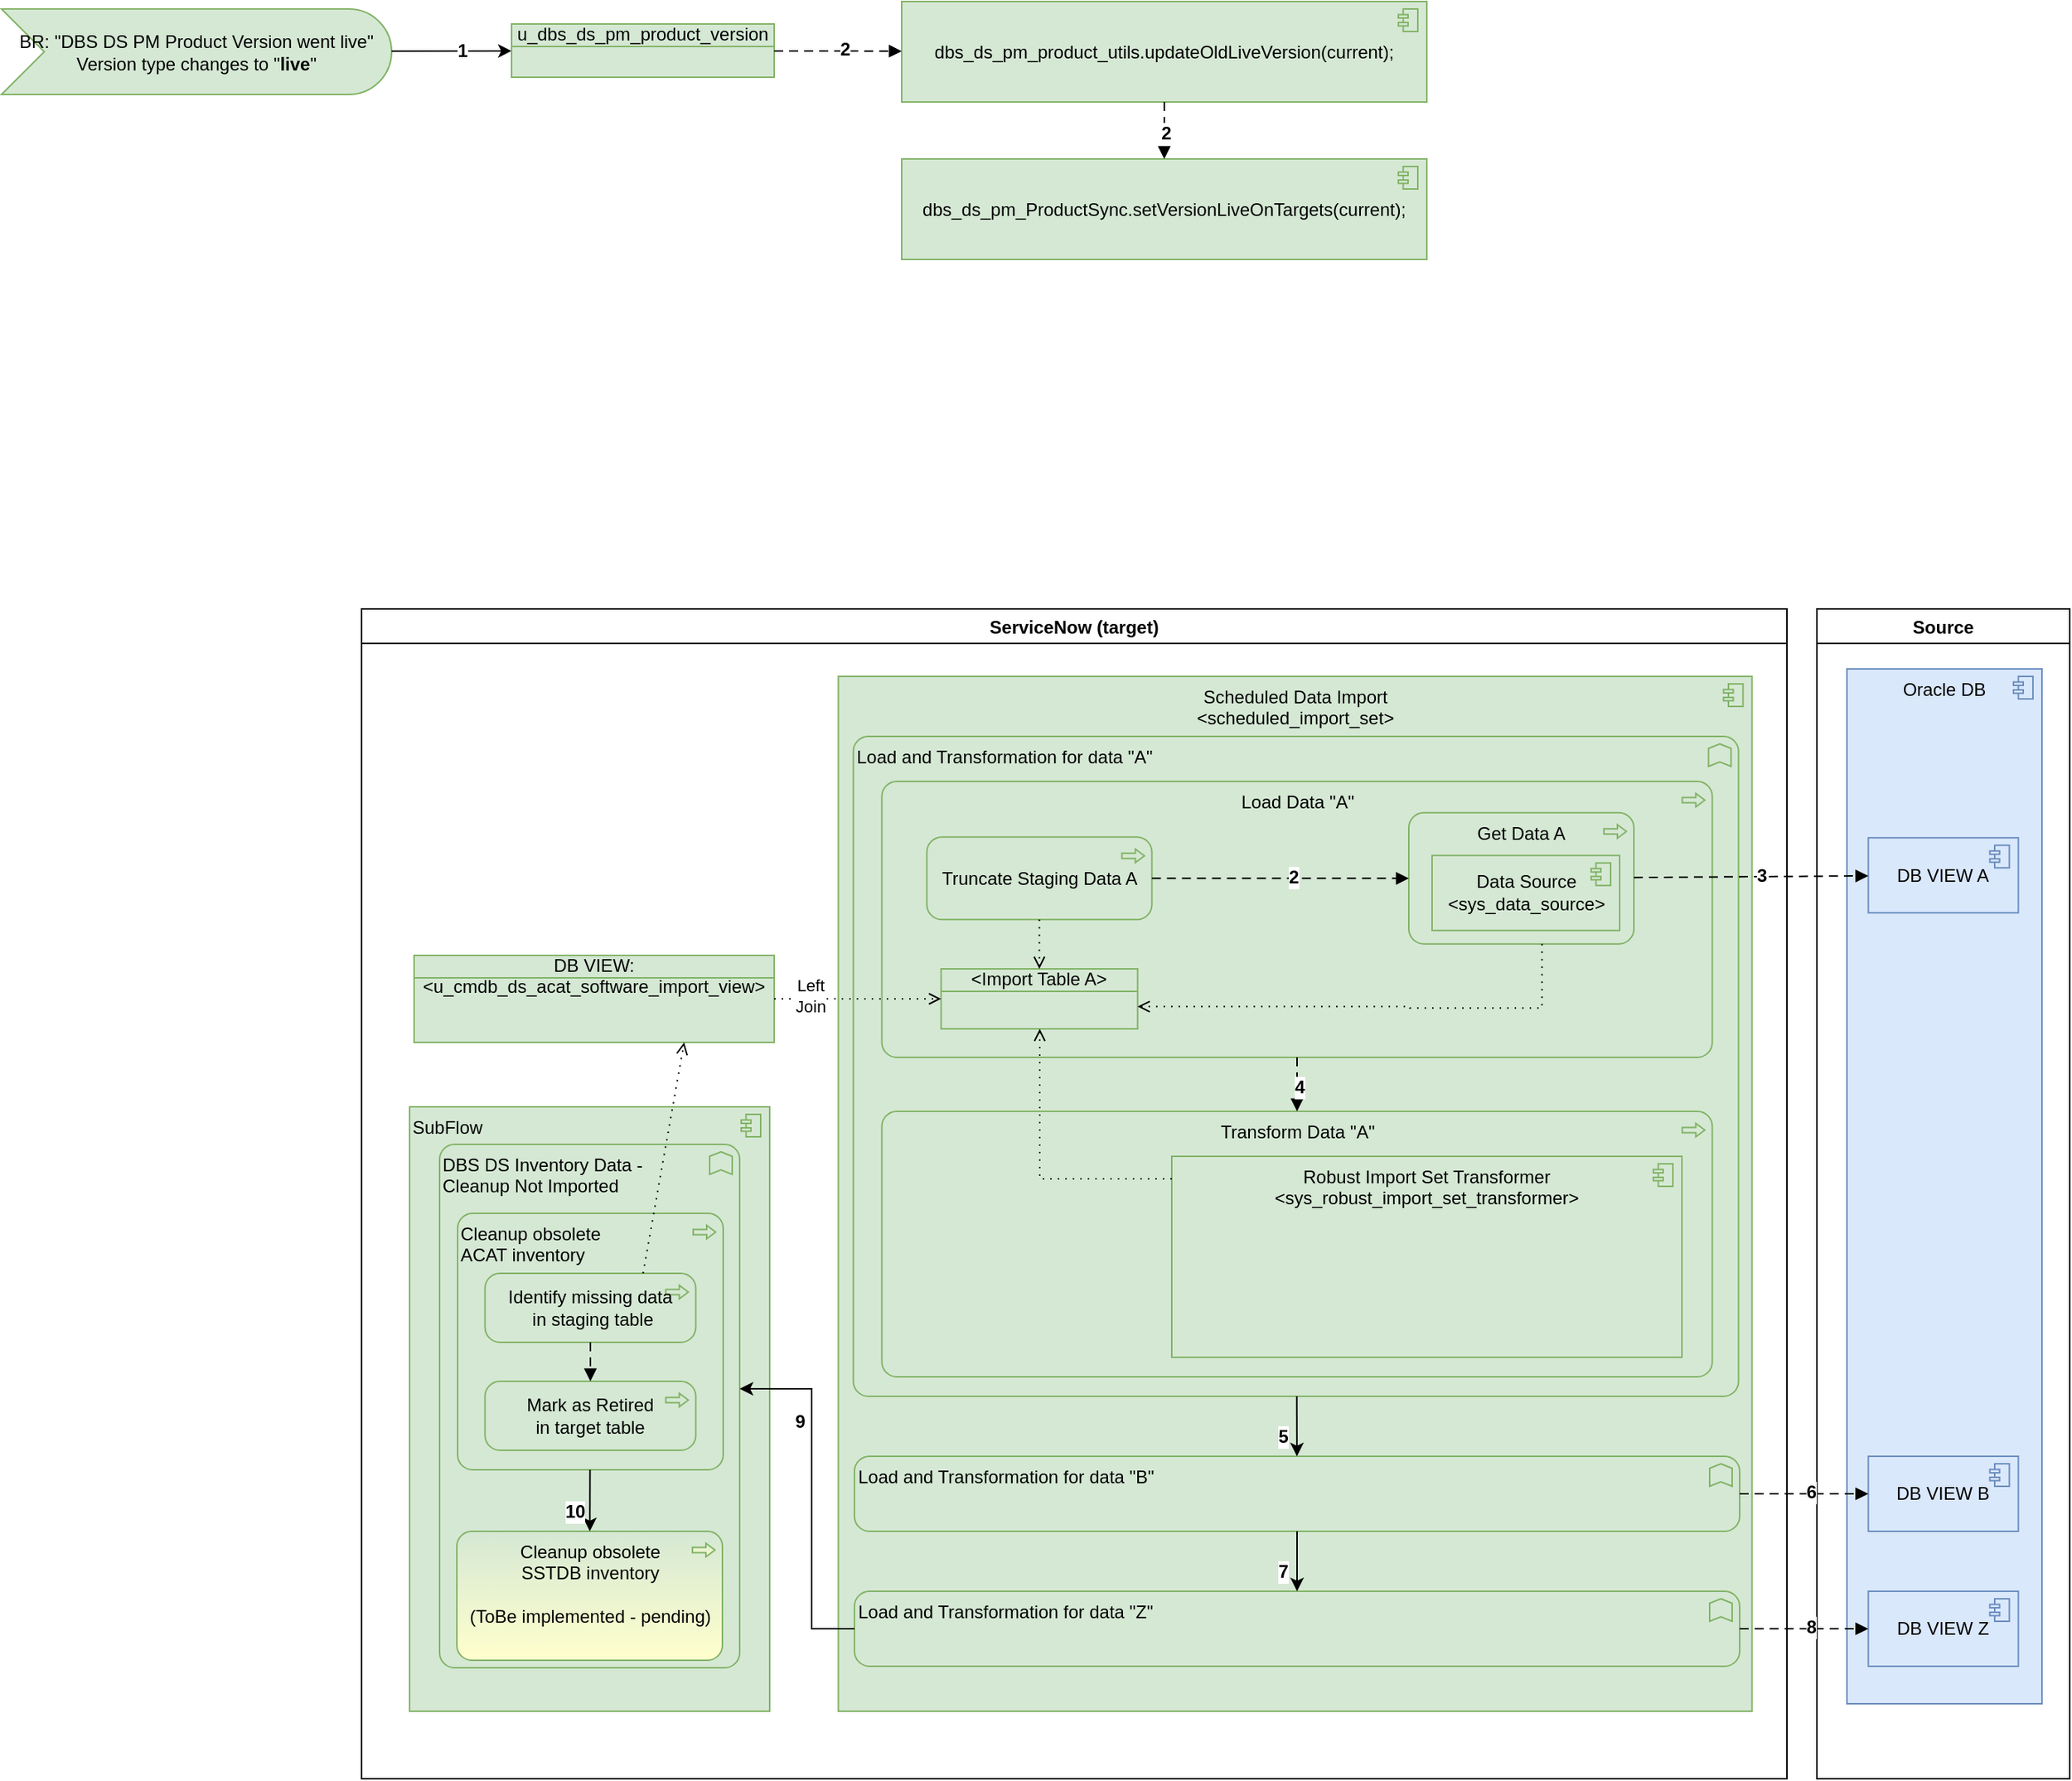 <mxfile version="22.1.7" type="github">
  <diagram name="Page-1" id="jKb18ju2QpwEmjpjgpJ_">
    <mxGraphModel dx="2125" dy="2032" grid="1" gridSize="10" guides="1" tooltips="1" connect="1" arrows="1" fold="1" page="1" pageScale="1" pageWidth="1169" pageHeight="827" math="0" shadow="0">
      <root>
        <mxCell id="0" />
        <mxCell id="1" parent="0" />
        <mxCell id="rB3nnP-iTHuCGY8ewRmM-1" value="ServiceNow (target)" style="swimlane;" vertex="1" parent="1">
          <mxGeometry x="300" y="-370" width="950" height="780" as="geometry" />
        </mxCell>
        <mxCell id="rB3nnP-iTHuCGY8ewRmM-2" value="Scheduled Data Import&lt;br&gt;&amp;lt;scheduled_import_set&amp;gt;" style="html=1;outlineConnect=0;whiteSpace=wrap;fillColor=#d5e8d4;shape=mxgraph.archimate3.application;appType=comp;archiType=square;strokeColor=#82b366;verticalAlign=top;" vertex="1" parent="rB3nnP-iTHuCGY8ewRmM-1">
          <mxGeometry x="317.75" y="45" width="609" height="690" as="geometry" />
        </mxCell>
        <mxCell id="rB3nnP-iTHuCGY8ewRmM-3" value="Load and Transformation for data &quot;A&quot;" style="html=1;outlineConnect=0;whiteSpace=wrap;fillColor=#d5e8d4;shape=mxgraph.archimate3.application;appType=func;archiType=rounded;strokeColor=#82b366;verticalAlign=top;align=left;" vertex="1" parent="rB3nnP-iTHuCGY8ewRmM-1">
          <mxGeometry x="327.75" y="85" width="590" height="440" as="geometry" />
        </mxCell>
        <mxCell id="rB3nnP-iTHuCGY8ewRmM-5" value="Load Data &quot;A&quot;" style="html=1;outlineConnect=0;whiteSpace=wrap;fillColor=#d5e8d4;shape=mxgraph.archimate3.application;appType=proc;archiType=rounded;strokeColor=#82b366;verticalAlign=top;" vertex="1" parent="rB3nnP-iTHuCGY8ewRmM-1">
          <mxGeometry x="346.75" y="115" width="553.5" height="184" as="geometry" />
        </mxCell>
        <mxCell id="rB3nnP-iTHuCGY8ewRmM-6" value="Truncate Staging Data A" style="html=1;outlineConnect=0;whiteSpace=wrap;fillColor=#d5e8d4;shape=mxgraph.archimate3.application;appType=proc;archiType=rounded;strokeColor=#82b366;verticalAlign=middle;" vertex="1" parent="rB3nnP-iTHuCGY8ewRmM-1">
          <mxGeometry x="376.75" y="152.13" width="150" height="55" as="geometry" />
        </mxCell>
        <mxCell id="rB3nnP-iTHuCGY8ewRmM-7" value="Get Data A" style="html=1;outlineConnect=0;whiteSpace=wrap;fillColor=#d5e8d4;shape=mxgraph.archimate3.application;appType=proc;archiType=rounded;strokeColor=#82b366;verticalAlign=top;" vertex="1" parent="rB3nnP-iTHuCGY8ewRmM-1">
          <mxGeometry x="698" y="135.88" width="150" height="87.5" as="geometry" />
        </mxCell>
        <mxCell id="rB3nnP-iTHuCGY8ewRmM-8" value="Data Source &lt;br&gt;&amp;lt;sys_data_source&amp;gt;" style="html=1;outlineConnect=0;whiteSpace=wrap;fillColor=#d5e8d4;shape=mxgraph.archimate3.application;appType=comp;archiType=square;strokeColor=#82b366;verticalAlign=middle;" vertex="1" parent="rB3nnP-iTHuCGY8ewRmM-1">
          <mxGeometry x="713.5" y="164.38" width="125" height="50" as="geometry" />
        </mxCell>
        <mxCell id="rB3nnP-iTHuCGY8ewRmM-11" value="" style="html=1;endArrow=block;dashed=1;elbow=vertical;endFill=1;dashPattern=6 4;rounded=0;fontSize=12;" edge="1" parent="rB3nnP-iTHuCGY8ewRmM-1" source="rB3nnP-iTHuCGY8ewRmM-6" target="rB3nnP-iTHuCGY8ewRmM-7">
          <mxGeometry width="160" relative="1" as="geometry">
            <mxPoint x="306.75" y="433.13" as="sourcePoint" />
            <mxPoint x="616.75" y="472.686" as="targetPoint" />
          </mxGeometry>
        </mxCell>
        <mxCell id="rB3nnP-iTHuCGY8ewRmM-12" value="&lt;b&gt;2&lt;/b&gt;" style="edgeLabel;html=1;align=center;verticalAlign=middle;resizable=0;points=[];fontSize=12;" vertex="1" connectable="0" parent="rB3nnP-iTHuCGY8ewRmM-11">
          <mxGeometry x="0.091" y="1" relative="1" as="geometry">
            <mxPoint as="offset" />
          </mxGeometry>
        </mxCell>
        <mxCell id="rB3nnP-iTHuCGY8ewRmM-13" value="Transform Data &quot;A&quot;" style="html=1;outlineConnect=0;whiteSpace=wrap;fillColor=#d5e8d4;shape=mxgraph.archimate3.application;appType=proc;archiType=rounded;strokeColor=#82b366;verticalAlign=top;" vertex="1" parent="rB3nnP-iTHuCGY8ewRmM-1">
          <mxGeometry x="346.75" y="335" width="553.5" height="177" as="geometry" />
        </mxCell>
        <mxCell id="rB3nnP-iTHuCGY8ewRmM-14" value="Robust Import Set Transformer &amp;lt;sys_robust_import_set_transformer&amp;gt;" style="html=1;outlineConnect=0;whiteSpace=wrap;fillColor=#d5e8d4;shape=mxgraph.archimate3.application;appType=comp;archiType=square;strokeColor=#82b366;verticalAlign=top;" vertex="1" parent="rB3nnP-iTHuCGY8ewRmM-1">
          <mxGeometry x="540" y="365" width="340" height="134" as="geometry" />
        </mxCell>
        <mxCell id="rB3nnP-iTHuCGY8ewRmM-15" value="" style="html=1;endArrow=block;dashed=1;elbow=vertical;endFill=1;dashPattern=6 4;rounded=0;fontSize=12;" edge="1" parent="rB3nnP-iTHuCGY8ewRmM-1" source="rB3nnP-iTHuCGY8ewRmM-5" target="rB3nnP-iTHuCGY8ewRmM-13">
          <mxGeometry width="160" relative="1" as="geometry">
            <mxPoint x="889" y="220" as="sourcePoint" />
            <mxPoint x="1154" y="220" as="targetPoint" />
          </mxGeometry>
        </mxCell>
        <mxCell id="rB3nnP-iTHuCGY8ewRmM-16" value="&lt;b&gt;4&lt;/b&gt;" style="edgeLabel;html=1;align=center;verticalAlign=middle;resizable=0;points=[];fontSize=12;" vertex="1" connectable="0" parent="rB3nnP-iTHuCGY8ewRmM-15">
          <mxGeometry x="0.091" y="1" relative="1" as="geometry">
            <mxPoint as="offset" />
          </mxGeometry>
        </mxCell>
        <mxCell id="rB3nnP-iTHuCGY8ewRmM-18" value="&amp;lt;Import Table A&amp;gt;" style="html=1;outlineConnect=0;whiteSpace=wrap;fillColor=#d5e8d4;shape=mxgraph.archimate3.businessObject;overflow=fill;strokeColor=#82b366;" vertex="1" parent="rB3nnP-iTHuCGY8ewRmM-1">
          <mxGeometry x="386.25" y="240" width="131" height="40" as="geometry" />
        </mxCell>
        <mxCell id="rB3nnP-iTHuCGY8ewRmM-19" value="" style="edgeStyle=orthogonalEdgeStyle;html=1;endArrow=open;elbow=vertical;endFill=0;dashed=1;dashPattern=1 4;rounded=0;fillColor=#00b9f2;" edge="1" parent="rB3nnP-iTHuCGY8ewRmM-1" source="rB3nnP-iTHuCGY8ewRmM-6" target="rB3nnP-iTHuCGY8ewRmM-18">
          <mxGeometry width="160" relative="1" as="geometry">
            <mxPoint x="494.75" y="1081.13" as="sourcePoint" />
            <mxPoint x="294.75" y="1040.13" as="targetPoint" />
            <Array as="points">
              <mxPoint x="506.75" y="265.13" />
            </Array>
          </mxGeometry>
        </mxCell>
        <mxCell id="rB3nnP-iTHuCGY8ewRmM-20" value="" style="edgeStyle=orthogonalEdgeStyle;html=1;endArrow=open;elbow=vertical;endFill=0;dashed=1;dashPattern=1 4;rounded=0;fillColor=#00b9f2;" edge="1" parent="rB3nnP-iTHuCGY8ewRmM-1" source="rB3nnP-iTHuCGY8ewRmM-7" target="rB3nnP-iTHuCGY8ewRmM-18">
          <mxGeometry width="160" relative="1" as="geometry">
            <mxPoint x="504.75" y="1091.13" as="sourcePoint" />
            <mxPoint x="304.75" y="1050.13" as="targetPoint" />
            <Array as="points">
              <mxPoint x="786.75" y="266.13" />
              <mxPoint x="698.75" y="266.13" />
              <mxPoint x="698.75" y="265.13" />
            </Array>
          </mxGeometry>
        </mxCell>
        <mxCell id="rB3nnP-iTHuCGY8ewRmM-21" value="" style="html=1;endArrow=open;elbow=vertical;endFill=0;dashed=1;dashPattern=1 4;rounded=0;fillColor=#00b9f2;edgeStyle=orthogonalEdgeStyle;" edge="1" parent="rB3nnP-iTHuCGY8ewRmM-1" source="rB3nnP-iTHuCGY8ewRmM-14" target="rB3nnP-iTHuCGY8ewRmM-18">
          <mxGeometry width="160" relative="1" as="geometry">
            <mxPoint x="797" y="233" as="sourcePoint" />
            <mxPoint x="527" y="275" as="targetPoint" />
            <Array as="points">
              <mxPoint x="452" y="380" />
            </Array>
          </mxGeometry>
        </mxCell>
        <mxCell id="rB3nnP-iTHuCGY8ewRmM-22" value="Load and Transformation for data &quot;B&quot;" style="html=1;outlineConnect=0;whiteSpace=wrap;fillColor=#d5e8d4;shape=mxgraph.archimate3.application;appType=func;archiType=rounded;strokeColor=#82b366;verticalAlign=top;align=left;" vertex="1" parent="rB3nnP-iTHuCGY8ewRmM-1">
          <mxGeometry x="328.5" y="565" width="590" height="50" as="geometry" />
        </mxCell>
        <mxCell id="rB3nnP-iTHuCGY8ewRmM-23" value="" style="edgeStyle=none;rounded=0;orthogonalLoop=1;jettySize=auto;html=1;fontSize=6;" edge="1" parent="rB3nnP-iTHuCGY8ewRmM-1" source="rB3nnP-iTHuCGY8ewRmM-3" target="rB3nnP-iTHuCGY8ewRmM-22">
          <mxGeometry relative="1" as="geometry">
            <mxPoint x="301.75" y="189" as="sourcePoint" />
            <mxPoint x="386.75" y="189" as="targetPoint" />
          </mxGeometry>
        </mxCell>
        <mxCell id="rB3nnP-iTHuCGY8ewRmM-24" value="&lt;font style=&quot;font-size: 12px;&quot;&gt;&lt;b&gt;5&lt;/b&gt;&lt;/font&gt;" style="edgeLabel;html=1;align=center;verticalAlign=middle;resizable=0;points=[];fontSize=6;" vertex="1" connectable="0" parent="rB3nnP-iTHuCGY8ewRmM-23">
          <mxGeometry x="0.4" y="-1" relative="1" as="geometry">
            <mxPoint x="-9" y="-1" as="offset" />
          </mxGeometry>
        </mxCell>
        <mxCell id="rB3nnP-iTHuCGY8ewRmM-25" value="SubFlow" style="html=1;outlineConnect=0;whiteSpace=wrap;fillColor=#d5e8d4;shape=mxgraph.archimate3.application;appType=comp;archiType=square;strokeColor=#82b366;verticalAlign=top;align=left;" vertex="1" parent="rB3nnP-iTHuCGY8ewRmM-1">
          <mxGeometry x="32" y="332" width="240" height="403" as="geometry" />
        </mxCell>
        <mxCell id="rB3nnP-iTHuCGY8ewRmM-26" value="DBS DS Inventory Data - &lt;br&gt;Cleanup Not Imported" style="html=1;outlineConnect=0;whiteSpace=wrap;fillColor=#d5e8d4;shape=mxgraph.archimate3.application;appType=func;archiType=rounded;strokeColor=#82b366;verticalAlign=top;align=left;" vertex="1" parent="rB3nnP-iTHuCGY8ewRmM-1">
          <mxGeometry x="52" y="357" width="200" height="349" as="geometry" />
        </mxCell>
        <mxCell id="rB3nnP-iTHuCGY8ewRmM-27" value="DB VIEW: &amp;lt;u_cmdb_ds_acat_software_import_view&amp;gt;" style="html=1;outlineConnect=0;whiteSpace=wrap;fillColor=#d5e8d4;shape=mxgraph.archimate3.businessObject;overflow=fill;strokeColor=#82b366;" vertex="1" parent="rB3nnP-iTHuCGY8ewRmM-1">
          <mxGeometry x="35" y="231" width="240" height="58" as="geometry" />
        </mxCell>
        <mxCell id="rB3nnP-iTHuCGY8ewRmM-29" value="" style="html=1;endArrow=open;elbow=vertical;endFill=0;dashed=1;dashPattern=1 4;rounded=0;fillColor=#00b9f2;" edge="1" parent="rB3nnP-iTHuCGY8ewRmM-1" source="rB3nnP-iTHuCGY8ewRmM-27" target="rB3nnP-iTHuCGY8ewRmM-18">
          <mxGeometry width="160" relative="1" as="geometry">
            <mxPoint x="123.842" y="200" as="sourcePoint" />
            <mxPoint x="177.126" y="247" as="targetPoint" />
          </mxGeometry>
        </mxCell>
        <mxCell id="rB3nnP-iTHuCGY8ewRmM-30" value="Left&lt;br&gt;Join" style="edgeLabel;html=1;align=center;verticalAlign=middle;resizable=0;points=[];" vertex="1" connectable="0" parent="rB3nnP-iTHuCGY8ewRmM-29">
          <mxGeometry x="-0.083" y="2" relative="1" as="geometry">
            <mxPoint x="-27" as="offset" />
          </mxGeometry>
        </mxCell>
        <mxCell id="rB3nnP-iTHuCGY8ewRmM-33" value="Cleanup obsolete&lt;br style=&quot;border-color: var(--border-color);&quot;&gt;&lt;span style=&quot;&quot;&gt;ACAT inventory&lt;/span&gt;" style="html=1;outlineConnect=0;whiteSpace=wrap;fillColor=#d5e8d4;shape=mxgraph.archimate3.application;appType=proc;archiType=rounded;strokeColor=#82b366;verticalAlign=top;align=left;" vertex="1" parent="rB3nnP-iTHuCGY8ewRmM-1">
          <mxGeometry x="64" y="403" width="177" height="171" as="geometry" />
        </mxCell>
        <mxCell id="rB3nnP-iTHuCGY8ewRmM-34" value="Mark as Retired &lt;br&gt;in target table" style="html=1;outlineConnect=0;whiteSpace=wrap;fillColor=#d5e8d4;shape=mxgraph.archimate3.application;appType=proc;archiType=rounded;strokeColor=#82b366;" vertex="1" parent="rB3nnP-iTHuCGY8ewRmM-1">
          <mxGeometry x="82.25" y="515" width="140.5" height="46" as="geometry" />
        </mxCell>
        <mxCell id="rB3nnP-iTHuCGY8ewRmM-35" value="Identify missing data&lt;br&gt;&amp;nbsp;in staging table" style="html=1;outlineConnect=0;whiteSpace=wrap;fillColor=#d5e8d4;shape=mxgraph.archimate3.application;appType=proc;archiType=rounded;strokeColor=#82b366;" vertex="1" parent="rB3nnP-iTHuCGY8ewRmM-1">
          <mxGeometry x="82.25" y="443" width="140.5" height="46" as="geometry" />
        </mxCell>
        <mxCell id="rB3nnP-iTHuCGY8ewRmM-36" value="" style="html=1;endArrow=block;dashed=1;elbow=vertical;endFill=1;dashPattern=6 4;rounded=0;fontSize=12;" edge="1" parent="rB3nnP-iTHuCGY8ewRmM-1" source="rB3nnP-iTHuCGY8ewRmM-35" target="rB3nnP-iTHuCGY8ewRmM-34">
          <mxGeometry width="160" relative="1" as="geometry">
            <mxPoint x="-240.75" y="273" as="sourcePoint" />
            <mxPoint x="-240.75" y="319" as="targetPoint" />
          </mxGeometry>
        </mxCell>
        <mxCell id="rB3nnP-iTHuCGY8ewRmM-37" value="" style="html=1;endArrow=open;elbow=vertical;endFill=0;dashed=1;dashPattern=1 4;rounded=0;fillColor=#00b9f2;exitX=0.75;exitY=0;exitDx=0;exitDy=0;exitPerimeter=0;entryX=0.75;entryY=1;entryDx=0;entryDy=0;entryPerimeter=0;" edge="1" parent="rB3nnP-iTHuCGY8ewRmM-1" source="rB3nnP-iTHuCGY8ewRmM-35" target="rB3nnP-iTHuCGY8ewRmM-27">
          <mxGeometry width="160" relative="1" as="geometry">
            <mxPoint x="222.374" y="960" as="sourcePoint" />
            <mxPoint x="158" y="289" as="targetPoint" />
          </mxGeometry>
        </mxCell>
        <mxCell id="rB3nnP-iTHuCGY8ewRmM-38" value="Cleanup obsolete&lt;br style=&quot;border-color: var(--border-color); text-align: left;&quot;&gt;&lt;span style=&quot;text-align: left;&quot;&gt;SSTDB inventory&lt;/span&gt;&lt;br style=&quot;border-color: var(--border-color); text-align: left;&quot;&gt;&lt;br style=&quot;border-color: var(--border-color); text-align: left;&quot;&gt;&lt;span style=&quot;text-align: left;&quot;&gt;(ToBe implemented - pending)&lt;/span&gt;" style="html=1;outlineConnect=0;whiteSpace=wrap;fillColor=#d5e8d4;shape=mxgraph.archimate3.application;appType=proc;archiType=rounded;strokeColor=#82b366;verticalAlign=top;gradientColor=#FFFFCC;" vertex="1" parent="rB3nnP-iTHuCGY8ewRmM-1">
          <mxGeometry x="63.5" y="615" width="177" height="86" as="geometry" />
        </mxCell>
        <mxCell id="rB3nnP-iTHuCGY8ewRmM-39" value="" style="edgeStyle=none;rounded=0;orthogonalLoop=1;jettySize=auto;html=1;fontSize=6;" edge="1" parent="rB3nnP-iTHuCGY8ewRmM-1" source="rB3nnP-iTHuCGY8ewRmM-33" target="rB3nnP-iTHuCGY8ewRmM-38">
          <mxGeometry relative="1" as="geometry">
            <mxPoint x="225" y="1090" as="sourcePoint" />
            <mxPoint x="225" y="1120" as="targetPoint" />
          </mxGeometry>
        </mxCell>
        <mxCell id="rB3nnP-iTHuCGY8ewRmM-40" value="&lt;font style=&quot;font-size: 12px;&quot;&gt;&lt;b&gt;10&lt;/b&gt;&lt;/font&gt;" style="edgeLabel;html=1;align=center;verticalAlign=middle;resizable=0;points=[];fontSize=6;" vertex="1" connectable="0" parent="rB3nnP-iTHuCGY8ewRmM-39">
          <mxGeometry x="0.4" y="-1" relative="1" as="geometry">
            <mxPoint x="-9" y="-1" as="offset" />
          </mxGeometry>
        </mxCell>
        <mxCell id="rB3nnP-iTHuCGY8ewRmM-41" value="Source" style="swimlane;" vertex="1" parent="1">
          <mxGeometry x="1270" y="-370" width="168.5" height="780" as="geometry" />
        </mxCell>
        <mxCell id="rB3nnP-iTHuCGY8ewRmM-42" value="Oracle DB" style="html=1;outlineConnect=0;whiteSpace=wrap;fillColor=#dae8fc;shape=mxgraph.archimate3.application;appType=comp;archiType=square;strokeColor=#6c8ebf;verticalAlign=top;" vertex="1" parent="rB3nnP-iTHuCGY8ewRmM-41">
          <mxGeometry x="20" y="40" width="130" height="690" as="geometry" />
        </mxCell>
        <mxCell id="rB3nnP-iTHuCGY8ewRmM-43" value="DB VIEW A" style="html=1;outlineConnect=0;whiteSpace=wrap;fillColor=#dae8fc;shape=mxgraph.archimate3.application;appType=comp;archiType=square;strokeColor=#6c8ebf;verticalAlign=middle;" vertex="1" parent="rB3nnP-iTHuCGY8ewRmM-41">
          <mxGeometry x="34.25" y="152.63" width="100" height="50" as="geometry" />
        </mxCell>
        <mxCell id="rB3nnP-iTHuCGY8ewRmM-44" value="DB VIEW B" style="html=1;outlineConnect=0;whiteSpace=wrap;fillColor=#dae8fc;shape=mxgraph.archimate3.application;appType=comp;archiType=square;strokeColor=#6c8ebf;verticalAlign=middle;" vertex="1" parent="rB3nnP-iTHuCGY8ewRmM-41">
          <mxGeometry x="34.25" y="565" width="100" height="50" as="geometry" />
        </mxCell>
        <mxCell id="rB3nnP-iTHuCGY8ewRmM-45" value="DB VIEW Z" style="html=1;outlineConnect=0;whiteSpace=wrap;fillColor=#dae8fc;shape=mxgraph.archimate3.application;appType=comp;archiType=square;strokeColor=#6c8ebf;verticalAlign=middle;" vertex="1" parent="rB3nnP-iTHuCGY8ewRmM-41">
          <mxGeometry x="34.25" y="655" width="100" height="50" as="geometry" />
        </mxCell>
        <mxCell id="rB3nnP-iTHuCGY8ewRmM-46" value="" style="html=1;endArrow=block;dashed=1;elbow=vertical;endFill=1;dashPattern=6 4;rounded=0;fontSize=12;" edge="1" parent="1" source="rB3nnP-iTHuCGY8ewRmM-7" target="rB3nnP-iTHuCGY8ewRmM-43">
          <mxGeometry width="160" relative="1" as="geometry">
            <mxPoint x="1201.25" y="340" as="sourcePoint" />
            <mxPoint x="1271.25" y="270" as="targetPoint" />
          </mxGeometry>
        </mxCell>
        <mxCell id="rB3nnP-iTHuCGY8ewRmM-47" value="&lt;b&gt;3&lt;/b&gt;" style="edgeLabel;html=1;align=center;verticalAlign=middle;resizable=0;points=[];fontSize=12;" vertex="1" connectable="0" parent="rB3nnP-iTHuCGY8ewRmM-46">
          <mxGeometry x="0.091" y="1" relative="1" as="geometry">
            <mxPoint as="offset" />
          </mxGeometry>
        </mxCell>
        <mxCell id="rB3nnP-iTHuCGY8ewRmM-48" value="Load and Transformation for data &quot;Z&quot;" style="html=1;outlineConnect=0;whiteSpace=wrap;fillColor=#d5e8d4;shape=mxgraph.archimate3.application;appType=func;archiType=rounded;strokeColor=#82b366;verticalAlign=top;align=left;" vertex="1" parent="1">
          <mxGeometry x="628.5" y="285" width="590" height="50" as="geometry" />
        </mxCell>
        <mxCell id="rB3nnP-iTHuCGY8ewRmM-49" value="" style="edgeStyle=none;rounded=0;orthogonalLoop=1;jettySize=auto;html=1;fontSize=6;" edge="1" parent="1" source="rB3nnP-iTHuCGY8ewRmM-22" target="rB3nnP-iTHuCGY8ewRmM-48">
          <mxGeometry relative="1" as="geometry">
            <mxPoint x="611.75" y="-171" as="sourcePoint" />
            <mxPoint x="923.5" y="285" as="targetPoint" />
          </mxGeometry>
        </mxCell>
        <mxCell id="rB3nnP-iTHuCGY8ewRmM-50" value="&lt;font style=&quot;font-size: 12px;&quot;&gt;&lt;b&gt;7&lt;/b&gt;&lt;/font&gt;" style="edgeLabel;html=1;align=center;verticalAlign=middle;resizable=0;points=[];fontSize=6;" vertex="1" connectable="0" parent="rB3nnP-iTHuCGY8ewRmM-49">
          <mxGeometry x="0.4" y="-1" relative="1" as="geometry">
            <mxPoint x="-9" y="-1" as="offset" />
          </mxGeometry>
        </mxCell>
        <mxCell id="rB3nnP-iTHuCGY8ewRmM-51" value="" style="html=1;endArrow=block;dashed=1;elbow=vertical;endFill=1;dashPattern=6 4;rounded=0;fontSize=12;" edge="1" parent="1" source="rB3nnP-iTHuCGY8ewRmM-22" target="rB3nnP-iTHuCGY8ewRmM-44">
          <mxGeometry width="160" relative="1" as="geometry">
            <mxPoint x="1158" y="-181" as="sourcePoint" />
            <mxPoint x="1314" y="-182" as="targetPoint" />
          </mxGeometry>
        </mxCell>
        <mxCell id="rB3nnP-iTHuCGY8ewRmM-52" value="&lt;b&gt;6&lt;/b&gt;" style="edgeLabel;html=1;align=center;verticalAlign=middle;resizable=0;points=[];fontSize=12;" vertex="1" connectable="0" parent="rB3nnP-iTHuCGY8ewRmM-51">
          <mxGeometry x="0.091" y="1" relative="1" as="geometry">
            <mxPoint as="offset" />
          </mxGeometry>
        </mxCell>
        <mxCell id="rB3nnP-iTHuCGY8ewRmM-53" value="" style="html=1;endArrow=block;dashed=1;elbow=vertical;endFill=1;dashPattern=6 4;rounded=0;fontSize=12;" edge="1" parent="1" source="rB3nnP-iTHuCGY8ewRmM-48" target="rB3nnP-iTHuCGY8ewRmM-45">
          <mxGeometry width="160" relative="1" as="geometry">
            <mxPoint x="1168" y="-171" as="sourcePoint" />
            <mxPoint x="1324" y="-172" as="targetPoint" />
          </mxGeometry>
        </mxCell>
        <mxCell id="rB3nnP-iTHuCGY8ewRmM-54" value="&lt;b&gt;8&lt;/b&gt;" style="edgeLabel;html=1;align=center;verticalAlign=middle;resizable=0;points=[];fontSize=12;" vertex="1" connectable="0" parent="rB3nnP-iTHuCGY8ewRmM-53">
          <mxGeometry x="0.091" y="1" relative="1" as="geometry">
            <mxPoint as="offset" />
          </mxGeometry>
        </mxCell>
        <mxCell id="rB3nnP-iTHuCGY8ewRmM-55" value="" style="edgeStyle=orthogonalEdgeStyle;rounded=0;orthogonalLoop=1;jettySize=auto;html=1;fontSize=6;" edge="1" parent="1" source="rB3nnP-iTHuCGY8ewRmM-48" target="rB3nnP-iTHuCGY8ewRmM-26">
          <mxGeometry relative="1" as="geometry">
            <mxPoint x="934" y="255" as="sourcePoint" />
            <mxPoint x="934" y="295" as="targetPoint" />
            <Array as="points">
              <mxPoint x="600" y="310" />
              <mxPoint x="600" y="150" />
            </Array>
          </mxGeometry>
        </mxCell>
        <mxCell id="rB3nnP-iTHuCGY8ewRmM-56" value="&lt;font style=&quot;font-size: 12px;&quot;&gt;&lt;b&gt;9&lt;/b&gt;&lt;/font&gt;" style="edgeLabel;html=1;align=center;verticalAlign=middle;resizable=0;points=[];fontSize=6;" vertex="1" connectable="0" parent="rB3nnP-iTHuCGY8ewRmM-55">
          <mxGeometry x="0.4" y="-1" relative="1" as="geometry">
            <mxPoint x="-9" y="-1" as="offset" />
          </mxGeometry>
        </mxCell>
        <mxCell id="rB3nnP-iTHuCGY8ewRmM-4" value="BR: &quot;DBS DS PM Product Version went live&quot;&lt;br&gt;Version type changes to &quot;&lt;b&gt;live&lt;/b&gt;&quot;" style="html=1;outlineConnect=0;whiteSpace=wrap;fillColor=#d5e8d4;shape=mxgraph.archimate3.event;strokeColor=#82b366;" vertex="1" parent="1">
          <mxGeometry x="60" y="-770" width="260" height="57" as="geometry" />
        </mxCell>
        <mxCell id="rB3nnP-iTHuCGY8ewRmM-9" value="" style="edgeStyle=none;rounded=0;orthogonalLoop=1;jettySize=auto;html=1;fontSize=6;" edge="1" parent="1" source="rB3nnP-iTHuCGY8ewRmM-4" target="rB3nnP-iTHuCGY8ewRmM-31">
          <mxGeometry relative="1" as="geometry">
            <mxPoint x="334" y="-505.87" as="sourcePoint" />
            <mxPoint x="449" y="-479.87" as="targetPoint" />
          </mxGeometry>
        </mxCell>
        <mxCell id="rB3nnP-iTHuCGY8ewRmM-10" value="&lt;font style=&quot;font-size: 12px;&quot;&gt;&lt;b&gt;1&lt;/b&gt;&lt;/font&gt;" style="edgeLabel;html=1;align=center;verticalAlign=middle;resizable=0;points=[];fontSize=6;" vertex="1" connectable="0" parent="rB3nnP-iTHuCGY8ewRmM-9">
          <mxGeometry x="0.4" y="-1" relative="1" as="geometry">
            <mxPoint x="-9" y="-1" as="offset" />
          </mxGeometry>
        </mxCell>
        <mxCell id="rB3nnP-iTHuCGY8ewRmM-31" value="u_dbs_ds_pm_product_version" style="html=1;outlineConnect=0;whiteSpace=wrap;fillColor=#d5e8d4;shape=mxgraph.archimate3.businessObject;overflow=fill;strokeColor=#82b366;" vertex="1" parent="1">
          <mxGeometry x="400" y="-760" width="175" height="35.5" as="geometry" />
        </mxCell>
        <mxCell id="rB3nnP-iTHuCGY8ewRmM-57" value="dbs_ds_pm_product_utils.updateOldLiveVersion(current);" style="html=1;outlineConnect=0;whiteSpace=wrap;fillColor=#d5e8d4;shape=mxgraph.archimate3.application;appType=comp;archiType=square;strokeColor=#82b366;verticalAlign=middle;" vertex="1" parent="1">
          <mxGeometry x="660" y="-775" width="350" height="67" as="geometry" />
        </mxCell>
        <mxCell id="rB3nnP-iTHuCGY8ewRmM-58" value="dbs_ds_pm_ProductSync.setVersionLiveOnTargets(current);" style="html=1;outlineConnect=0;whiteSpace=wrap;fillColor=#d5e8d4;shape=mxgraph.archimate3.application;appType=comp;archiType=square;strokeColor=#82b366;verticalAlign=middle;" vertex="1" parent="1">
          <mxGeometry x="660" y="-670" width="350" height="67" as="geometry" />
        </mxCell>
        <mxCell id="rB3nnP-iTHuCGY8ewRmM-59" value="" style="html=1;endArrow=block;dashed=1;elbow=vertical;endFill=1;dashPattern=6 4;rounded=0;fontSize=12;" edge="1" parent="1" source="rB3nnP-iTHuCGY8ewRmM-31" target="rB3nnP-iTHuCGY8ewRmM-57">
          <mxGeometry width="160" relative="1" as="geometry">
            <mxPoint x="837" y="-180" as="sourcePoint" />
            <mxPoint x="1008" y="-180" as="targetPoint" />
          </mxGeometry>
        </mxCell>
        <mxCell id="rB3nnP-iTHuCGY8ewRmM-60" value="&lt;b&gt;2&lt;/b&gt;" style="edgeLabel;html=1;align=center;verticalAlign=middle;resizable=0;points=[];fontSize=12;" vertex="1" connectable="0" parent="rB3nnP-iTHuCGY8ewRmM-59">
          <mxGeometry x="0.091" y="1" relative="1" as="geometry">
            <mxPoint as="offset" />
          </mxGeometry>
        </mxCell>
        <mxCell id="rB3nnP-iTHuCGY8ewRmM-61" value="" style="html=1;endArrow=block;dashed=1;elbow=vertical;endFill=1;dashPattern=6 4;rounded=0;fontSize=12;" edge="1" parent="1" source="rB3nnP-iTHuCGY8ewRmM-57" target="rB3nnP-iTHuCGY8ewRmM-58">
          <mxGeometry width="160" relative="1" as="geometry">
            <mxPoint x="847" y="-170" as="sourcePoint" />
            <mxPoint x="1018" y="-170" as="targetPoint" />
          </mxGeometry>
        </mxCell>
        <mxCell id="rB3nnP-iTHuCGY8ewRmM-62" value="&lt;b&gt;2&lt;/b&gt;" style="edgeLabel;html=1;align=center;verticalAlign=middle;resizable=0;points=[];fontSize=12;" vertex="1" connectable="0" parent="rB3nnP-iTHuCGY8ewRmM-61">
          <mxGeometry x="0.091" y="1" relative="1" as="geometry">
            <mxPoint as="offset" />
          </mxGeometry>
        </mxCell>
      </root>
    </mxGraphModel>
  </diagram>
</mxfile>

